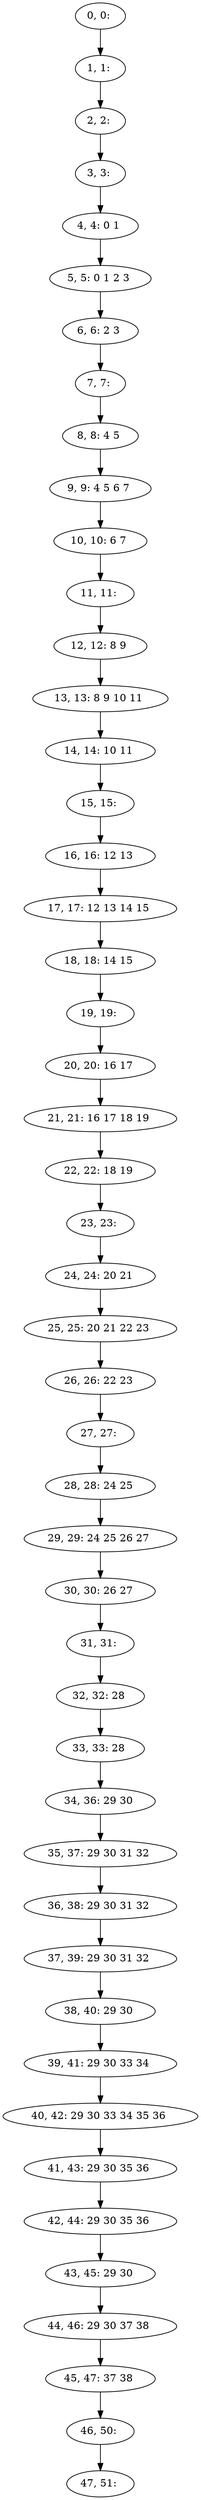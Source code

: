 digraph G {
0[label="0, 0: "];
1[label="1, 1: "];
2[label="2, 2: "];
3[label="3, 3: "];
4[label="4, 4: 0 1 "];
5[label="5, 5: 0 1 2 3 "];
6[label="6, 6: 2 3 "];
7[label="7, 7: "];
8[label="8, 8: 4 5 "];
9[label="9, 9: 4 5 6 7 "];
10[label="10, 10: 6 7 "];
11[label="11, 11: "];
12[label="12, 12: 8 9 "];
13[label="13, 13: 8 9 10 11 "];
14[label="14, 14: 10 11 "];
15[label="15, 15: "];
16[label="16, 16: 12 13 "];
17[label="17, 17: 12 13 14 15 "];
18[label="18, 18: 14 15 "];
19[label="19, 19: "];
20[label="20, 20: 16 17 "];
21[label="21, 21: 16 17 18 19 "];
22[label="22, 22: 18 19 "];
23[label="23, 23: "];
24[label="24, 24: 20 21 "];
25[label="25, 25: 20 21 22 23 "];
26[label="26, 26: 22 23 "];
27[label="27, 27: "];
28[label="28, 28: 24 25 "];
29[label="29, 29: 24 25 26 27 "];
30[label="30, 30: 26 27 "];
31[label="31, 31: "];
32[label="32, 32: 28 "];
33[label="33, 33: 28 "];
34[label="34, 36: 29 30 "];
35[label="35, 37: 29 30 31 32 "];
36[label="36, 38: 29 30 31 32 "];
37[label="37, 39: 29 30 31 32 "];
38[label="38, 40: 29 30 "];
39[label="39, 41: 29 30 33 34 "];
40[label="40, 42: 29 30 33 34 35 36 "];
41[label="41, 43: 29 30 35 36 "];
42[label="42, 44: 29 30 35 36 "];
43[label="43, 45: 29 30 "];
44[label="44, 46: 29 30 37 38 "];
45[label="45, 47: 37 38 "];
46[label="46, 50: "];
47[label="47, 51: "];
0->1 ;
1->2 ;
2->3 ;
3->4 ;
4->5 ;
5->6 ;
6->7 ;
7->8 ;
8->9 ;
9->10 ;
10->11 ;
11->12 ;
12->13 ;
13->14 ;
14->15 ;
15->16 ;
16->17 ;
17->18 ;
18->19 ;
19->20 ;
20->21 ;
21->22 ;
22->23 ;
23->24 ;
24->25 ;
25->26 ;
26->27 ;
27->28 ;
28->29 ;
29->30 ;
30->31 ;
31->32 ;
32->33 ;
33->34 ;
34->35 ;
35->36 ;
36->37 ;
37->38 ;
38->39 ;
39->40 ;
40->41 ;
41->42 ;
42->43 ;
43->44 ;
44->45 ;
45->46 ;
46->47 ;
}

